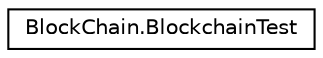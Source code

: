 digraph "Graphical Class Hierarchy"
{
 // LATEX_PDF_SIZE
  edge [fontname="Helvetica",fontsize="10",labelfontname="Helvetica",labelfontsize="10"];
  node [fontname="Helvetica",fontsize="10",shape=record];
  rankdir="LR";
  Node0 [label="BlockChain.BlockchainTest",height=0.2,width=0.4,color="black", fillcolor="white", style="filled",URL="$classBlockChain_1_1BlockchainTest.html",tooltip=" "];
}
